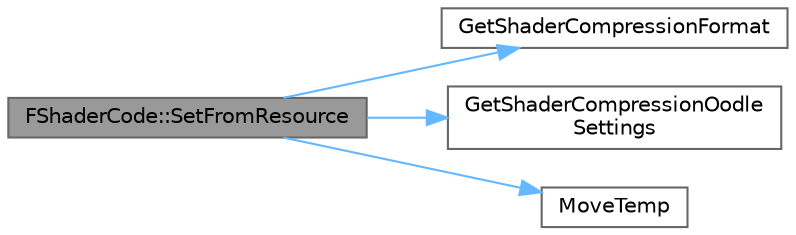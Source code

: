 digraph "FShaderCode::SetFromResource"
{
 // INTERACTIVE_SVG=YES
 // LATEX_PDF_SIZE
  bgcolor="transparent";
  edge [fontname=Helvetica,fontsize=10,labelfontname=Helvetica,labelfontsize=10];
  node [fontname=Helvetica,fontsize=10,shape=box,height=0.2,width=0.4];
  rankdir="LR";
  Node1 [id="Node000001",label="FShaderCode::SetFromResource",height=0.2,width=0.4,color="gray40", fillcolor="grey60", style="filled", fontcolor="black",tooltip=" "];
  Node1 -> Node2 [id="edge1_Node000001_Node000002",color="steelblue1",style="solid",tooltip=" "];
  Node2 [id="Node000002",label="GetShaderCompressionFormat",height=0.2,width=0.4,color="grey40", fillcolor="white", style="filled",URL="$d2/dc9/ShaderCore_8h.html#a688ba16be9775e0a84c29fd1f978a454",tooltip="Returns the shader compression format."];
  Node1 -> Node3 [id="edge2_Node000001_Node000003",color="steelblue1",style="solid",tooltip=" "];
  Node3 [id="Node000003",label="GetShaderCompressionOodle\lSettings",height=0.2,width=0.4,color="grey40", fillcolor="white", style="filled",URL="$d2/dc9/ShaderCore_8h.html#a789d43936c6c8482dcf4bde392126441",tooltip="Returns Oodle-specific shader compression format settings (passing ShaderFormat for future proofing,..."];
  Node1 -> Node4 [id="edge3_Node000001_Node000004",color="steelblue1",style="solid",tooltip=" "];
  Node4 [id="Node000004",label="MoveTemp",height=0.2,width=0.4,color="grey40", fillcolor="white", style="filled",URL="$d4/d24/UnrealTemplate_8h.html#ad5e6c049aeb9c9115fec514ba581dbb6",tooltip="MoveTemp will cast a reference to an rvalue reference."];
}
